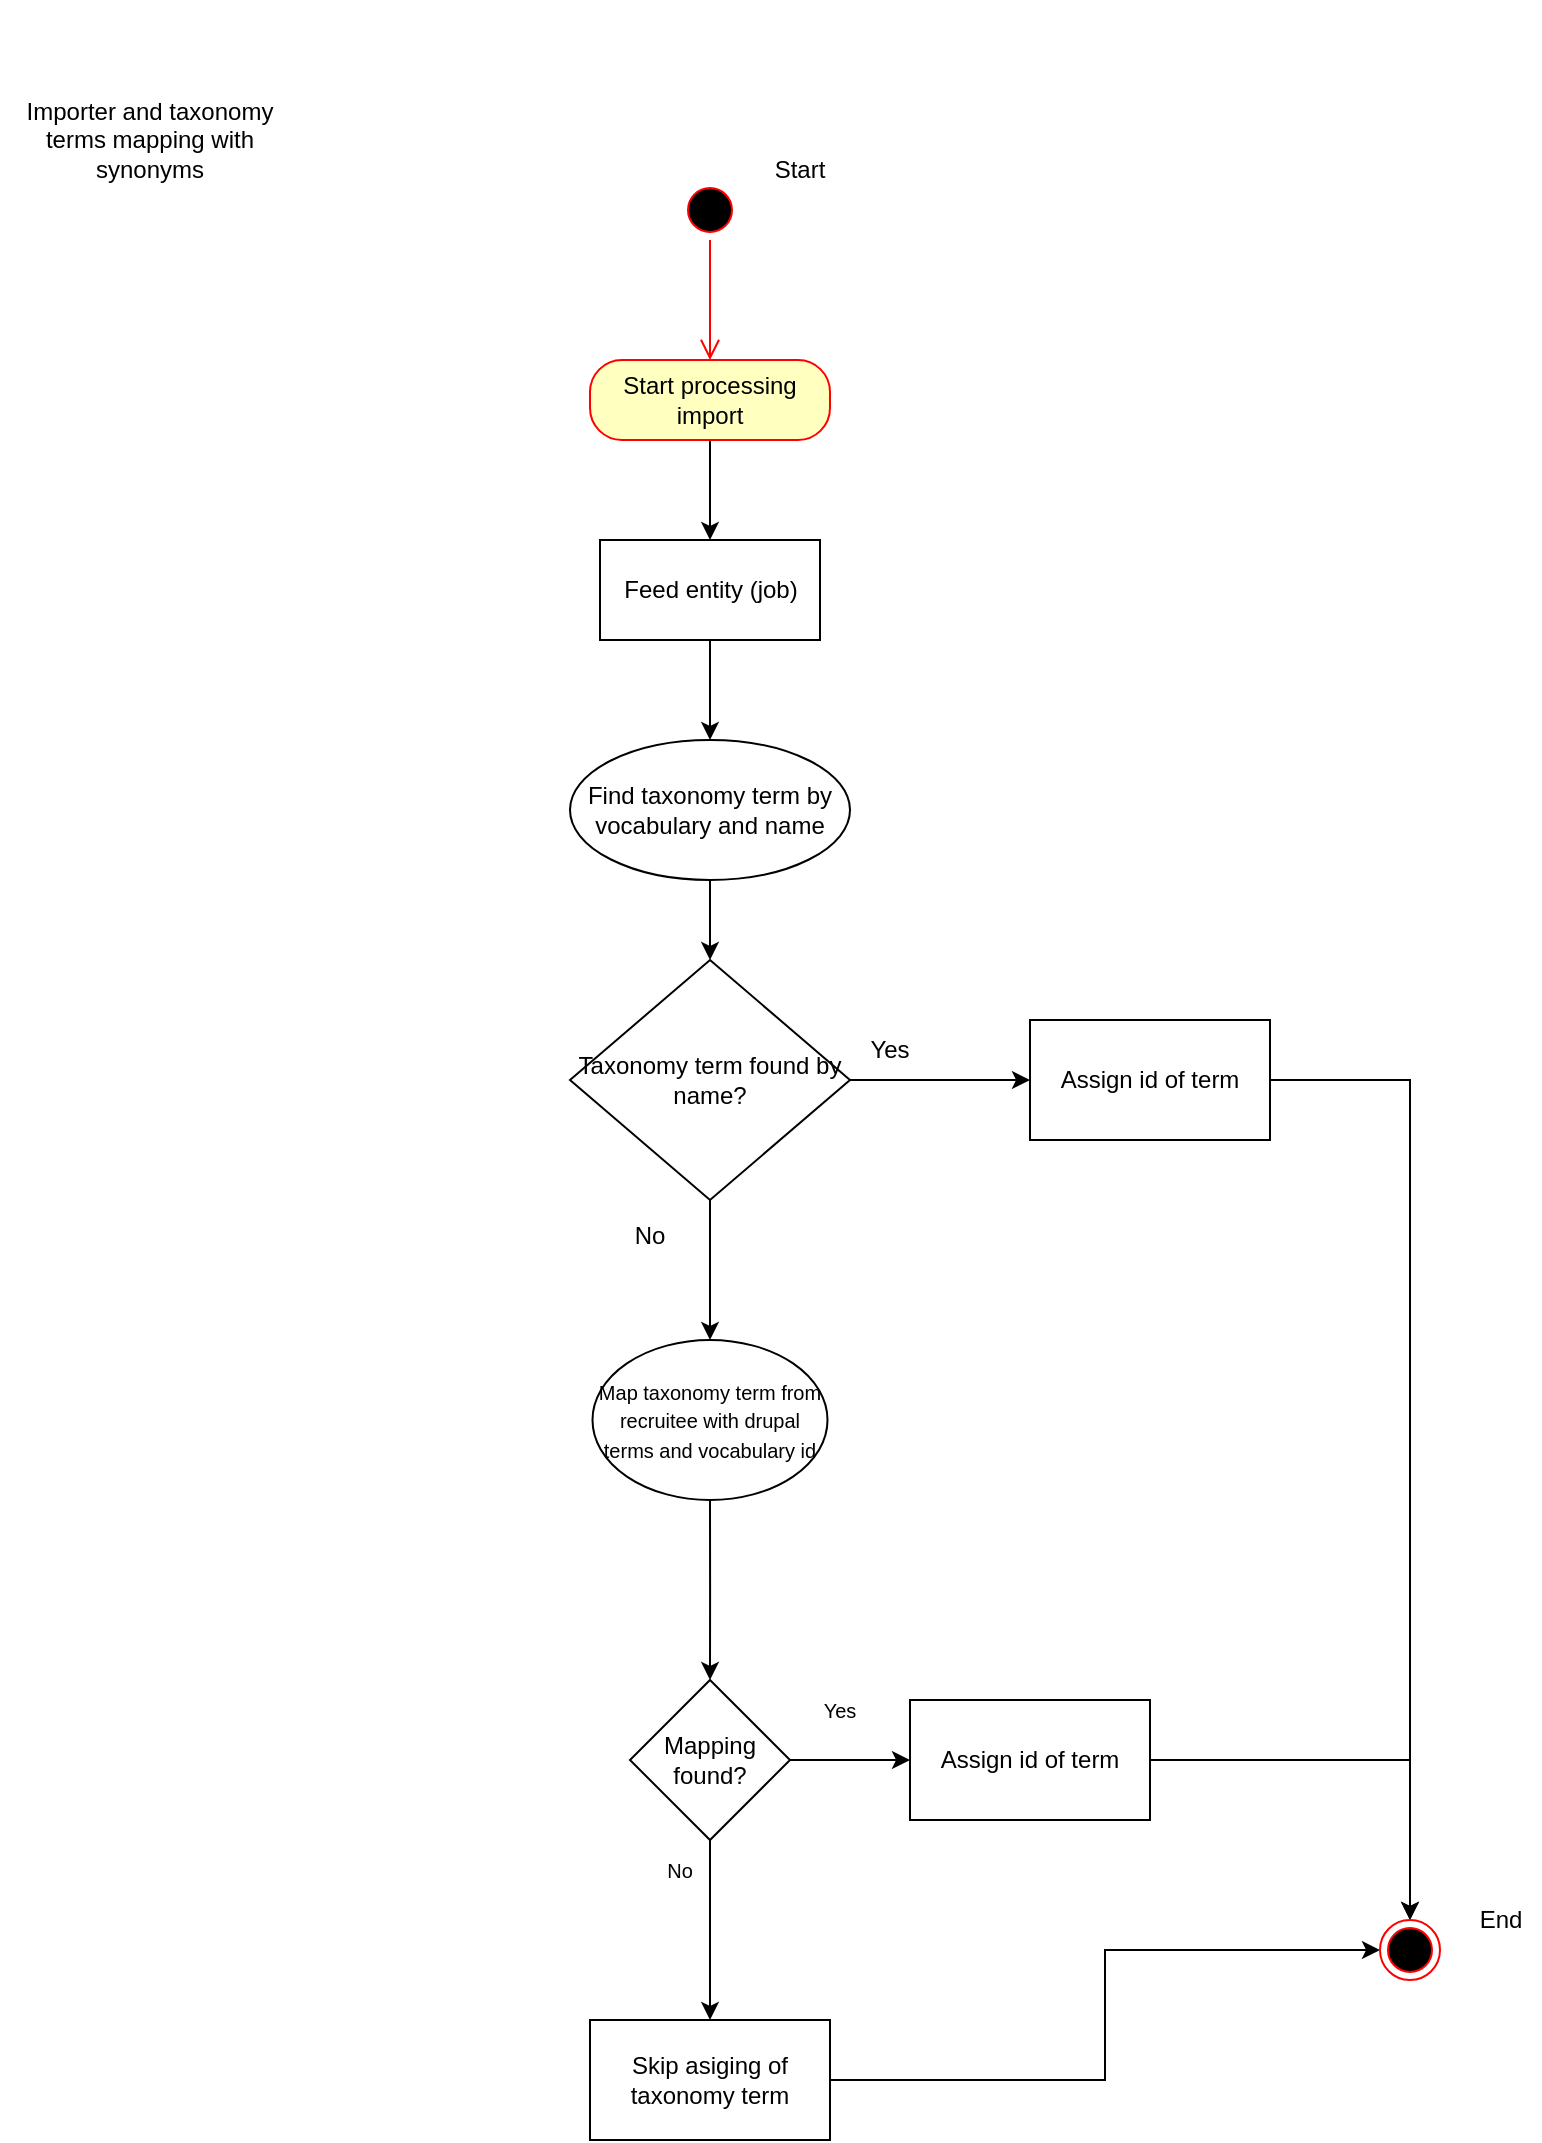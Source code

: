 <mxfile version="15.7.4" type="github">
  <diagram id="iSf-yj_qMK12I_bqWUh1" name="Page-1">
    <mxGraphModel dx="2062" dy="2251" grid="1" gridSize="10" guides="1" tooltips="1" connect="1" arrows="1" fold="1" page="1" pageScale="1" pageWidth="850" pageHeight="1100" math="0" shadow="0">
      <root>
        <mxCell id="0" />
        <mxCell id="1" parent="0" />
        <mxCell id="6jVoLOLnqwUoFQShDyTh-1" value="Importer and taxonomy terms mapping with synonyms" style="text;html=1;strokeColor=none;fillColor=none;align=center;verticalAlign=middle;whiteSpace=wrap;rounded=0;" vertex="1" parent="1">
          <mxGeometry y="-10" width="150" height="140" as="geometry" />
        </mxCell>
        <mxCell id="6jVoLOLnqwUoFQShDyTh-14" value="" style="ellipse;html=1;shape=startState;fillColor=#000000;strokeColor=#ff0000;" vertex="1" parent="1">
          <mxGeometry x="340" y="80" width="30" height="30" as="geometry" />
        </mxCell>
        <mxCell id="6jVoLOLnqwUoFQShDyTh-15" value="" style="edgeStyle=orthogonalEdgeStyle;html=1;verticalAlign=bottom;endArrow=open;endSize=8;strokeColor=#ff0000;rounded=0;" edge="1" source="6jVoLOLnqwUoFQShDyTh-14" parent="1">
          <mxGeometry relative="1" as="geometry">
            <mxPoint x="355" y="170" as="targetPoint" />
          </mxGeometry>
        </mxCell>
        <mxCell id="6jVoLOLnqwUoFQShDyTh-20" style="edgeStyle=orthogonalEdgeStyle;rounded=0;orthogonalLoop=1;jettySize=auto;html=1;exitX=0.5;exitY=1;exitDx=0;exitDy=0;entryX=0.5;entryY=0;entryDx=0;entryDy=0;" edge="1" parent="1" source="6jVoLOLnqwUoFQShDyTh-16" target="6jVoLOLnqwUoFQShDyTh-19">
          <mxGeometry relative="1" as="geometry" />
        </mxCell>
        <mxCell id="6jVoLOLnqwUoFQShDyTh-16" value="Start processing import" style="rounded=1;whiteSpace=wrap;html=1;arcSize=40;fontColor=#000000;fillColor=#ffffc0;strokeColor=#ff0000;" vertex="1" parent="1">
          <mxGeometry x="295" y="170" width="120" height="40" as="geometry" />
        </mxCell>
        <mxCell id="6jVoLOLnqwUoFQShDyTh-18" value="Start" style="text;html=1;strokeColor=none;fillColor=none;align=center;verticalAlign=middle;whiteSpace=wrap;rounded=0;" vertex="1" parent="1">
          <mxGeometry x="370" y="60" width="60" height="30" as="geometry" />
        </mxCell>
        <mxCell id="6jVoLOLnqwUoFQShDyTh-26" value="" style="edgeStyle=orthogonalEdgeStyle;rounded=0;orthogonalLoop=1;jettySize=auto;html=1;" edge="1" parent="1" source="6jVoLOLnqwUoFQShDyTh-19" target="6jVoLOLnqwUoFQShDyTh-25">
          <mxGeometry relative="1" as="geometry" />
        </mxCell>
        <mxCell id="6jVoLOLnqwUoFQShDyTh-19" value="Feed entity (job)" style="html=1;" vertex="1" parent="1">
          <mxGeometry x="300" y="260" width="110" height="50" as="geometry" />
        </mxCell>
        <mxCell id="6jVoLOLnqwUoFQShDyTh-28" value="" style="edgeStyle=orthogonalEdgeStyle;rounded=0;orthogonalLoop=1;jettySize=auto;html=1;" edge="1" parent="1" source="6jVoLOLnqwUoFQShDyTh-25" target="6jVoLOLnqwUoFQShDyTh-27">
          <mxGeometry relative="1" as="geometry" />
        </mxCell>
        <mxCell id="6jVoLOLnqwUoFQShDyTh-25" value="Find taxonomy term by vocabulary and name" style="ellipse;whiteSpace=wrap;html=1;" vertex="1" parent="1">
          <mxGeometry x="285" y="360" width="140" height="70" as="geometry" />
        </mxCell>
        <mxCell id="6jVoLOLnqwUoFQShDyTh-30" value="" style="edgeStyle=orthogonalEdgeStyle;rounded=0;orthogonalLoop=1;jettySize=auto;html=1;" edge="1" parent="1" source="6jVoLOLnqwUoFQShDyTh-27" target="6jVoLOLnqwUoFQShDyTh-29">
          <mxGeometry relative="1" as="geometry" />
        </mxCell>
        <mxCell id="6jVoLOLnqwUoFQShDyTh-34" value="" style="edgeStyle=orthogonalEdgeStyle;rounded=0;orthogonalLoop=1;jettySize=auto;html=1;" edge="1" parent="1" source="6jVoLOLnqwUoFQShDyTh-27" target="6jVoLOLnqwUoFQShDyTh-33">
          <mxGeometry relative="1" as="geometry" />
        </mxCell>
        <mxCell id="6jVoLOLnqwUoFQShDyTh-27" value="Taxonomy term found by name?" style="rhombus;whiteSpace=wrap;html=1;" vertex="1" parent="1">
          <mxGeometry x="285" y="470" width="140" height="120" as="geometry" />
        </mxCell>
        <mxCell id="6jVoLOLnqwUoFQShDyTh-42" style="edgeStyle=orthogonalEdgeStyle;rounded=0;orthogonalLoop=1;jettySize=auto;html=1;entryX=0.5;entryY=0;entryDx=0;entryDy=0;" edge="1" parent="1" source="6jVoLOLnqwUoFQShDyTh-29" target="6jVoLOLnqwUoFQShDyTh-41">
          <mxGeometry relative="1" as="geometry" />
        </mxCell>
        <mxCell id="6jVoLOLnqwUoFQShDyTh-29" value="Assign id of term" style="whiteSpace=wrap;html=1;" vertex="1" parent="1">
          <mxGeometry x="515" y="500" width="120" height="60" as="geometry" />
        </mxCell>
        <mxCell id="6jVoLOLnqwUoFQShDyTh-36" value="" style="edgeStyle=orthogonalEdgeStyle;rounded=0;orthogonalLoop=1;jettySize=auto;html=1;" edge="1" parent="1" source="6jVoLOLnqwUoFQShDyTh-33" target="6jVoLOLnqwUoFQShDyTh-35">
          <mxGeometry relative="1" as="geometry" />
        </mxCell>
        <mxCell id="6jVoLOLnqwUoFQShDyTh-33" value="&lt;font style=&quot;font-size: 10px&quot;&gt;Map taxonomy term from recruitee with drupal terms and vocabulary id&lt;/font&gt;" style="ellipse;whiteSpace=wrap;html=1;" vertex="1" parent="1">
          <mxGeometry x="296.25" y="660" width="117.5" height="80" as="geometry" />
        </mxCell>
        <mxCell id="6jVoLOLnqwUoFQShDyTh-38" value="" style="edgeStyle=orthogonalEdgeStyle;rounded=0;orthogonalLoop=1;jettySize=auto;html=1;" edge="1" parent="1" source="6jVoLOLnqwUoFQShDyTh-35" target="6jVoLOLnqwUoFQShDyTh-37">
          <mxGeometry relative="1" as="geometry" />
        </mxCell>
        <mxCell id="6jVoLOLnqwUoFQShDyTh-40" value="" style="edgeStyle=orthogonalEdgeStyle;rounded=0;orthogonalLoop=1;jettySize=auto;html=1;" edge="1" parent="1" source="6jVoLOLnqwUoFQShDyTh-35" target="6jVoLOLnqwUoFQShDyTh-39">
          <mxGeometry relative="1" as="geometry" />
        </mxCell>
        <mxCell id="6jVoLOLnqwUoFQShDyTh-35" value="Mapping found?" style="rhombus;whiteSpace=wrap;html=1;" vertex="1" parent="1">
          <mxGeometry x="315" y="830" width="80" height="80" as="geometry" />
        </mxCell>
        <mxCell id="6jVoLOLnqwUoFQShDyTh-43" style="edgeStyle=orthogonalEdgeStyle;rounded=0;orthogonalLoop=1;jettySize=auto;html=1;entryX=0.5;entryY=0;entryDx=0;entryDy=0;" edge="1" parent="1" source="6jVoLOLnqwUoFQShDyTh-37" target="6jVoLOLnqwUoFQShDyTh-41">
          <mxGeometry relative="1" as="geometry" />
        </mxCell>
        <mxCell id="6jVoLOLnqwUoFQShDyTh-37" value="Assign id of term" style="whiteSpace=wrap;html=1;" vertex="1" parent="1">
          <mxGeometry x="455" y="840" width="120" height="60" as="geometry" />
        </mxCell>
        <mxCell id="6jVoLOLnqwUoFQShDyTh-46" style="edgeStyle=orthogonalEdgeStyle;rounded=0;orthogonalLoop=1;jettySize=auto;html=1;exitX=1;exitY=0.5;exitDx=0;exitDy=0;entryX=0;entryY=0.5;entryDx=0;entryDy=0;" edge="1" parent="1" source="6jVoLOLnqwUoFQShDyTh-39" target="6jVoLOLnqwUoFQShDyTh-41">
          <mxGeometry relative="1" as="geometry" />
        </mxCell>
        <mxCell id="6jVoLOLnqwUoFQShDyTh-39" value="Skip asiging of taxonomy term" style="whiteSpace=wrap;html=1;" vertex="1" parent="1">
          <mxGeometry x="295" y="1000" width="120" height="60" as="geometry" />
        </mxCell>
        <mxCell id="6jVoLOLnqwUoFQShDyTh-41" value="" style="ellipse;html=1;shape=endState;fillColor=#000000;strokeColor=#ff0000;" vertex="1" parent="1">
          <mxGeometry x="690" y="950" width="30" height="30" as="geometry" />
        </mxCell>
        <mxCell id="6jVoLOLnqwUoFQShDyTh-47" value="Yes" style="text;html=1;strokeColor=none;fillColor=none;align=center;verticalAlign=middle;whiteSpace=wrap;rounded=0;" vertex="1" parent="1">
          <mxGeometry x="415" y="500" width="60" height="30" as="geometry" />
        </mxCell>
        <mxCell id="6jVoLOLnqwUoFQShDyTh-48" value="End" style="text;html=1;align=center;verticalAlign=middle;resizable=0;points=[];autosize=1;strokeColor=none;fillColor=none;" vertex="1" parent="1">
          <mxGeometry x="730" y="940" width="40" height="20" as="geometry" />
        </mxCell>
        <mxCell id="6jVoLOLnqwUoFQShDyTh-49" value="&lt;div&gt;No&lt;/div&gt;&lt;div&gt;&lt;br&gt;&lt;/div&gt;" style="text;html=1;strokeColor=none;fillColor=none;align=center;verticalAlign=middle;whiteSpace=wrap;rounded=0;" vertex="1" parent="1">
          <mxGeometry x="295" y="600" width="60" height="30" as="geometry" />
        </mxCell>
        <mxCell id="6jVoLOLnqwUoFQShDyTh-50" value="No" style="text;html=1;strokeColor=none;fillColor=none;align=center;verticalAlign=middle;whiteSpace=wrap;rounded=0;fontSize=10;" vertex="1" parent="1">
          <mxGeometry x="310" y="910" width="60" height="30" as="geometry" />
        </mxCell>
        <mxCell id="6jVoLOLnqwUoFQShDyTh-51" value="Yes" style="text;html=1;strokeColor=none;fillColor=none;align=center;verticalAlign=middle;whiteSpace=wrap;rounded=0;fontSize=10;" vertex="1" parent="1">
          <mxGeometry x="390" y="830" width="60" height="30" as="geometry" />
        </mxCell>
      </root>
    </mxGraphModel>
  </diagram>
</mxfile>
